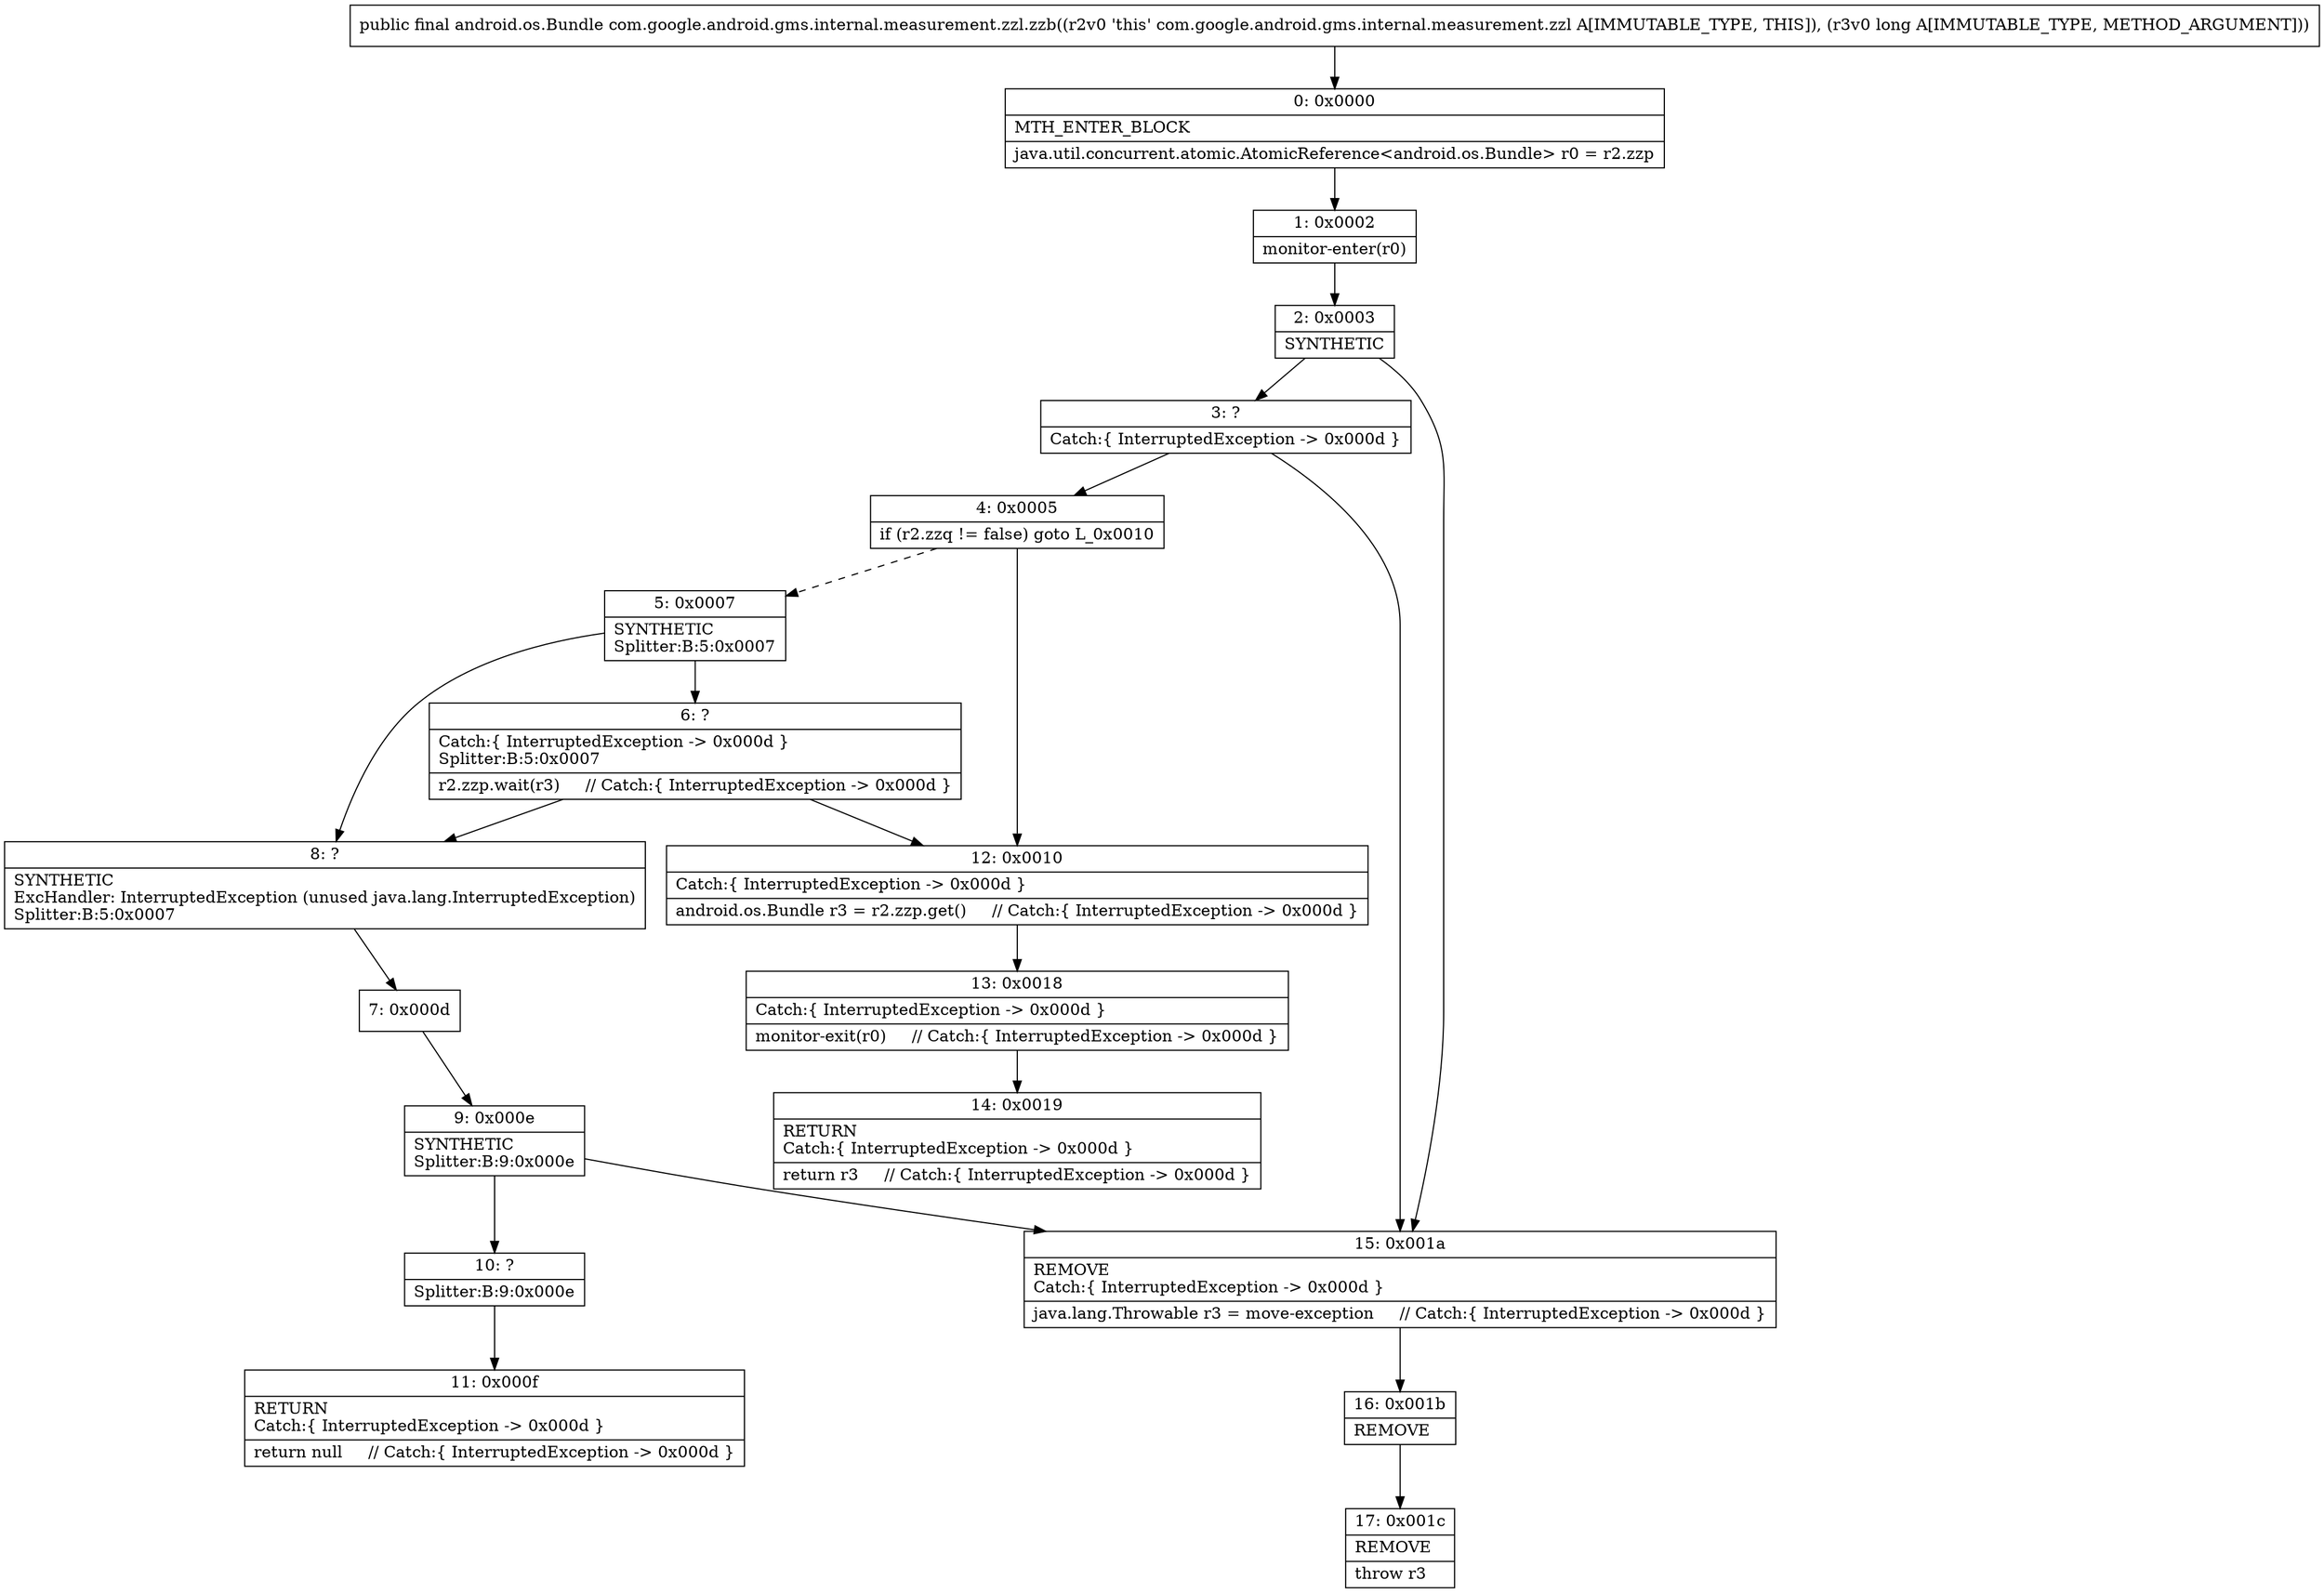 digraph "CFG forcom.google.android.gms.internal.measurement.zzl.zzb(J)Landroid\/os\/Bundle;" {
Node_0 [shape=record,label="{0\:\ 0x0000|MTH_ENTER_BLOCK\l|java.util.concurrent.atomic.AtomicReference\<android.os.Bundle\> r0 = r2.zzp\l}"];
Node_1 [shape=record,label="{1\:\ 0x0002|monitor\-enter(r0)\l}"];
Node_2 [shape=record,label="{2\:\ 0x0003|SYNTHETIC\l}"];
Node_3 [shape=record,label="{3\:\ ?|Catch:\{ InterruptedException \-\> 0x000d \}\l}"];
Node_4 [shape=record,label="{4\:\ 0x0005|if (r2.zzq != false) goto L_0x0010\l}"];
Node_5 [shape=record,label="{5\:\ 0x0007|SYNTHETIC\lSplitter:B:5:0x0007\l}"];
Node_6 [shape=record,label="{6\:\ ?|Catch:\{ InterruptedException \-\> 0x000d \}\lSplitter:B:5:0x0007\l|r2.zzp.wait(r3)     \/\/ Catch:\{ InterruptedException \-\> 0x000d \}\l}"];
Node_7 [shape=record,label="{7\:\ 0x000d}"];
Node_8 [shape=record,label="{8\:\ ?|SYNTHETIC\lExcHandler: InterruptedException (unused java.lang.InterruptedException)\lSplitter:B:5:0x0007\l}"];
Node_9 [shape=record,label="{9\:\ 0x000e|SYNTHETIC\lSplitter:B:9:0x000e\l}"];
Node_10 [shape=record,label="{10\:\ ?|Splitter:B:9:0x000e\l}"];
Node_11 [shape=record,label="{11\:\ 0x000f|RETURN\lCatch:\{ InterruptedException \-\> 0x000d \}\l|return null     \/\/ Catch:\{ InterruptedException \-\> 0x000d \}\l}"];
Node_12 [shape=record,label="{12\:\ 0x0010|Catch:\{ InterruptedException \-\> 0x000d \}\l|android.os.Bundle r3 = r2.zzp.get()     \/\/ Catch:\{ InterruptedException \-\> 0x000d \}\l}"];
Node_13 [shape=record,label="{13\:\ 0x0018|Catch:\{ InterruptedException \-\> 0x000d \}\l|monitor\-exit(r0)     \/\/ Catch:\{ InterruptedException \-\> 0x000d \}\l}"];
Node_14 [shape=record,label="{14\:\ 0x0019|RETURN\lCatch:\{ InterruptedException \-\> 0x000d \}\l|return r3     \/\/ Catch:\{ InterruptedException \-\> 0x000d \}\l}"];
Node_15 [shape=record,label="{15\:\ 0x001a|REMOVE\lCatch:\{ InterruptedException \-\> 0x000d \}\l|java.lang.Throwable r3 = move\-exception     \/\/ Catch:\{ InterruptedException \-\> 0x000d \}\l}"];
Node_16 [shape=record,label="{16\:\ 0x001b|REMOVE\l}"];
Node_17 [shape=record,label="{17\:\ 0x001c|REMOVE\l|throw r3\l}"];
MethodNode[shape=record,label="{public final android.os.Bundle com.google.android.gms.internal.measurement.zzl.zzb((r2v0 'this' com.google.android.gms.internal.measurement.zzl A[IMMUTABLE_TYPE, THIS]), (r3v0 long A[IMMUTABLE_TYPE, METHOD_ARGUMENT])) }"];
MethodNode -> Node_0;
Node_0 -> Node_1;
Node_1 -> Node_2;
Node_2 -> Node_3;
Node_2 -> Node_15;
Node_3 -> Node_4;
Node_3 -> Node_15;
Node_4 -> Node_5[style=dashed];
Node_4 -> Node_12;
Node_5 -> Node_6;
Node_5 -> Node_8;
Node_6 -> Node_8;
Node_6 -> Node_12;
Node_7 -> Node_9;
Node_8 -> Node_7;
Node_9 -> Node_10;
Node_9 -> Node_15;
Node_10 -> Node_11;
Node_12 -> Node_13;
Node_13 -> Node_14;
Node_15 -> Node_16;
Node_16 -> Node_17;
}

